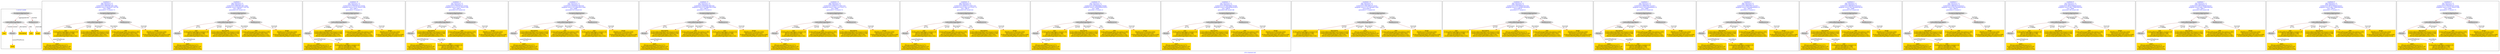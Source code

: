 digraph n0 {
fontcolor="blue"
remincross="true"
label="s16-s-hammer.xml"
subgraph cluster_0 {
label="1-correct model"
n2[style="filled",color="white",fillcolor="lightgray",label="CulturalHeritageObject1"];
n3[shape="plaintext",style="filled",fillcolor="gold",label="year"];
n4[style="filled",color="white",fillcolor="lightgray",label="Person1"];
n5[shape="plaintext",style="filled",fillcolor="gold",label="description"];
n6[shape="plaintext",style="filled",fillcolor="gold",label="title"];
n7[shape="plaintext",style="filled",fillcolor="gold",label="artist"];
n8[style="filled",color="white",fillcolor="lightgray",label="EuropeanaAggregation1"];
n9[style="filled",color="white",fillcolor="lightgray",label="WebResource1"];
n10[shape="plaintext",style="filled",fillcolor="gold",label="image"];
}
subgraph cluster_1 {
label="candidate 0\nlink coherence:1.0\nnode coherence:1.0\nconfidence:0.4990286138512984\nmapping score:0.566342871283766\ncost:7.9996\n-precision:0.75-recall:0.75"
n12[style="filled",color="white",fillcolor="lightgray",label="CulturalHeritageObject1"];
n13[style="filled",color="white",fillcolor="lightgray",label="Person1"];
n14[style="filled",color="white",fillcolor="lightgray",label="EuropeanaAggregation1"];
n15[style="filled",color="white",fillcolor="lightgray",label="WebResource1"];
n16[shape="plaintext",style="filled",fillcolor="gold",label="year\n[CulturalHeritageObject,created,0.33]\n[Person,dateOfBirth,0.288]\n[Person,dateOfDeath,0.277]\n[CulturalHeritageObject,title,0.105]"];
n17[shape="plaintext",style="filled",fillcolor="gold",label="description\n[CulturalHeritageObject,provenance,0.453]\n[CulturalHeritageObject,description,0.228]\n[CulturalHeritageObject,title,0.182]\n[Person,biographicalInformation,0.137]"];
n18[shape="plaintext",style="filled",fillcolor="gold",label="artist\n[Person,nameOfThePerson,0.471]\n[CulturalHeritageObject,description,0.24]\n[Person,biographicalInformation,0.211]\n[CulturalHeritageObject,provenance,0.078]"];
n19[shape="plaintext",style="filled",fillcolor="gold",label="image\n[WebResource,classLink,0.856]\n[Document,classLink,0.081]\n[CulturalHeritageObject,description,0.049]\n[CulturalHeritageObject,extent,0.014]"];
n20[shape="plaintext",style="filled",fillcolor="gold",label="title\n[CulturalHeritageObject,description,0.385]\n[CulturalHeritageObject,title,0.302]\n[Person,biographicalInformation,0.252]\n[CulturalHeritageObject,provenance,0.061]"];
}
subgraph cluster_2 {
label="candidate 1\nlink coherence:1.0\nnode coherence:1.0\nconfidence:0.4990286138512984\nmapping score:0.566342871283766\ncost:7.99976\n-precision:0.62-recall:0.62"
n22[style="filled",color="white",fillcolor="lightgray",label="CulturalHeritageObject1"];
n23[style="filled",color="white",fillcolor="lightgray",label="Person2"];
n24[style="filled",color="white",fillcolor="lightgray",label="EuropeanaAggregation1"];
n25[style="filled",color="white",fillcolor="lightgray",label="WebResource1"];
n26[shape="plaintext",style="filled",fillcolor="gold",label="year\n[CulturalHeritageObject,created,0.33]\n[Person,dateOfBirth,0.288]\n[Person,dateOfDeath,0.277]\n[CulturalHeritageObject,title,0.105]"];
n27[shape="plaintext",style="filled",fillcolor="gold",label="description\n[CulturalHeritageObject,provenance,0.453]\n[CulturalHeritageObject,description,0.228]\n[CulturalHeritageObject,title,0.182]\n[Person,biographicalInformation,0.137]"];
n28[shape="plaintext",style="filled",fillcolor="gold",label="image\n[WebResource,classLink,0.856]\n[Document,classLink,0.081]\n[CulturalHeritageObject,description,0.049]\n[CulturalHeritageObject,extent,0.014]"];
n29[shape="plaintext",style="filled",fillcolor="gold",label="title\n[CulturalHeritageObject,description,0.385]\n[CulturalHeritageObject,title,0.302]\n[Person,biographicalInformation,0.252]\n[CulturalHeritageObject,provenance,0.061]"];
n30[shape="plaintext",style="filled",fillcolor="gold",label="artist\n[Person,nameOfThePerson,0.471]\n[CulturalHeritageObject,description,0.24]\n[Person,biographicalInformation,0.211]\n[CulturalHeritageObject,provenance,0.078]"];
}
subgraph cluster_3 {
label="candidate 10\nlink coherence:1.0\nnode coherence:1.0\nconfidence:0.47393297432128784\nmapping score:0.557977658107096\ncost:7.99971\n-precision:0.75-recall:0.75"
n32[style="filled",color="white",fillcolor="lightgray",label="CulturalHeritageObject1"];
n33[style="filled",color="white",fillcolor="lightgray",label="Person1"];
n34[style="filled",color="white",fillcolor="lightgray",label="EuropeanaAggregation1"];
n35[style="filled",color="white",fillcolor="lightgray",label="WebResource2"];
n36[shape="plaintext",style="filled",fillcolor="gold",label="description\n[CulturalHeritageObject,provenance,0.453]\n[CulturalHeritageObject,description,0.228]\n[CulturalHeritageObject,title,0.182]\n[Person,biographicalInformation,0.137]"];
n37[shape="plaintext",style="filled",fillcolor="gold",label="artist\n[Person,nameOfThePerson,0.471]\n[CulturalHeritageObject,description,0.24]\n[Person,biographicalInformation,0.211]\n[CulturalHeritageObject,provenance,0.078]"];
n38[shape="plaintext",style="filled",fillcolor="gold",label="title\n[CulturalHeritageObject,description,0.385]\n[CulturalHeritageObject,title,0.302]\n[Person,biographicalInformation,0.252]\n[CulturalHeritageObject,provenance,0.061]"];
n39[shape="plaintext",style="filled",fillcolor="gold",label="image\n[WebResource,classLink,0.856]\n[Document,classLink,0.081]\n[CulturalHeritageObject,description,0.049]\n[CulturalHeritageObject,extent,0.014]"];
n40[shape="plaintext",style="filled",fillcolor="gold",label="year\n[CulturalHeritageObject,created,0.33]\n[Person,dateOfBirth,0.288]\n[Person,dateOfDeath,0.277]\n[CulturalHeritageObject,title,0.105]"];
}
subgraph cluster_4 {
label="candidate 11\nlink coherence:1.0\nnode coherence:1.0\nconfidence:0.47393297432128784\nmapping score:0.557977658107096\ncost:7.99976\n-precision:0.62-recall:0.62"
n42[style="filled",color="white",fillcolor="lightgray",label="CulturalHeritageObject1"];
n43[style="filled",color="white",fillcolor="lightgray",label="Person2"];
n44[style="filled",color="white",fillcolor="lightgray",label="EuropeanaAggregation1"];
n45[style="filled",color="white",fillcolor="lightgray",label="WebResource1"];
n46[shape="plaintext",style="filled",fillcolor="gold",label="description\n[CulturalHeritageObject,provenance,0.453]\n[CulturalHeritageObject,description,0.228]\n[CulturalHeritageObject,title,0.182]\n[Person,biographicalInformation,0.137]"];
n47[shape="plaintext",style="filled",fillcolor="gold",label="image\n[WebResource,classLink,0.856]\n[Document,classLink,0.081]\n[CulturalHeritageObject,description,0.049]\n[CulturalHeritageObject,extent,0.014]"];
n48[shape="plaintext",style="filled",fillcolor="gold",label="title\n[CulturalHeritageObject,description,0.385]\n[CulturalHeritageObject,title,0.302]\n[Person,biographicalInformation,0.252]\n[CulturalHeritageObject,provenance,0.061]"];
n49[shape="plaintext",style="filled",fillcolor="gold",label="artist\n[Person,nameOfThePerson,0.471]\n[CulturalHeritageObject,description,0.24]\n[Person,biographicalInformation,0.211]\n[CulturalHeritageObject,provenance,0.078]"];
n50[shape="plaintext",style="filled",fillcolor="gold",label="year\n[CulturalHeritageObject,created,0.33]\n[Person,dateOfBirth,0.288]\n[Person,dateOfDeath,0.277]\n[CulturalHeritageObject,title,0.105]"];
}
subgraph cluster_5 {
label="candidate 12\nlink coherence:1.0\nnode coherence:1.0\nconfidence:0.454045873897039\nmapping score:0.5513486246323464\ncost:7.9996\n-precision:0.62-recall:0.62"
n52[style="filled",color="white",fillcolor="lightgray",label="CulturalHeritageObject1"];
n53[style="filled",color="white",fillcolor="lightgray",label="Person1"];
n54[style="filled",color="white",fillcolor="lightgray",label="EuropeanaAggregation1"];
n55[style="filled",color="white",fillcolor="lightgray",label="WebResource1"];
n56[shape="plaintext",style="filled",fillcolor="gold",label="description\n[CulturalHeritageObject,provenance,0.453]\n[CulturalHeritageObject,description,0.228]\n[CulturalHeritageObject,title,0.182]\n[Person,biographicalInformation,0.137]"];
n57[shape="plaintext",style="filled",fillcolor="gold",label="artist\n[Person,nameOfThePerson,0.471]\n[CulturalHeritageObject,description,0.24]\n[Person,biographicalInformation,0.211]\n[CulturalHeritageObject,provenance,0.078]"];
n58[shape="plaintext",style="filled",fillcolor="gold",label="image\n[WebResource,classLink,0.856]\n[Document,classLink,0.081]\n[CulturalHeritageObject,description,0.049]\n[CulturalHeritageObject,extent,0.014]"];
n59[shape="plaintext",style="filled",fillcolor="gold",label="title\n[CulturalHeritageObject,description,0.385]\n[CulturalHeritageObject,title,0.302]\n[Person,biographicalInformation,0.252]\n[CulturalHeritageObject,provenance,0.061]"];
n60[shape="plaintext",style="filled",fillcolor="gold",label="year\n[CulturalHeritageObject,created,0.33]\n[Person,dateOfBirth,0.288]\n[Person,dateOfDeath,0.277]\n[CulturalHeritageObject,title,0.105]"];
}
subgraph cluster_6 {
label="candidate 13\nlink coherence:1.0\nnode coherence:1.0\nconfidence:0.454045873897039\nmapping score:0.5513486246323464\ncost:7.99976\n-precision:0.5-recall:0.5"
n62[style="filled",color="white",fillcolor="lightgray",label="CulturalHeritageObject1"];
n63[style="filled",color="white",fillcolor="lightgray",label="Person2"];
n64[style="filled",color="white",fillcolor="lightgray",label="EuropeanaAggregation1"];
n65[style="filled",color="white",fillcolor="lightgray",label="WebResource1"];
n66[shape="plaintext",style="filled",fillcolor="gold",label="description\n[CulturalHeritageObject,provenance,0.453]\n[CulturalHeritageObject,description,0.228]\n[CulturalHeritageObject,title,0.182]\n[Person,biographicalInformation,0.137]"];
n67[shape="plaintext",style="filled",fillcolor="gold",label="image\n[WebResource,classLink,0.856]\n[Document,classLink,0.081]\n[CulturalHeritageObject,description,0.049]\n[CulturalHeritageObject,extent,0.014]"];
n68[shape="plaintext",style="filled",fillcolor="gold",label="title\n[CulturalHeritageObject,description,0.385]\n[CulturalHeritageObject,title,0.302]\n[Person,biographicalInformation,0.252]\n[CulturalHeritageObject,provenance,0.061]"];
n69[shape="plaintext",style="filled",fillcolor="gold",label="year\n[CulturalHeritageObject,created,0.33]\n[Person,dateOfBirth,0.288]\n[Person,dateOfDeath,0.277]\n[CulturalHeritageObject,title,0.105]"];
n70[shape="plaintext",style="filled",fillcolor="gold",label="artist\n[Person,nameOfThePerson,0.471]\n[CulturalHeritageObject,description,0.24]\n[Person,biographicalInformation,0.211]\n[CulturalHeritageObject,provenance,0.078]"];
}
subgraph cluster_7 {
label="candidate 14\nlink coherence:1.0\nnode coherence:1.0\nconfidence:0.44482271224851455\nmapping score:0.5482742374161715\ncost:7.9996\n-precision:0.75-recall:0.75"
n72[style="filled",color="white",fillcolor="lightgray",label="CulturalHeritageObject1"];
n73[style="filled",color="white",fillcolor="lightgray",label="Person1"];
n74[style="filled",color="white",fillcolor="lightgray",label="EuropeanaAggregation1"];
n75[style="filled",color="white",fillcolor="lightgray",label="WebResource1"];
n76[shape="plaintext",style="filled",fillcolor="gold",label="year\n[CulturalHeritageObject,created,0.33]\n[Person,dateOfBirth,0.288]\n[Person,dateOfDeath,0.277]\n[CulturalHeritageObject,title,0.105]"];
n77[shape="plaintext",style="filled",fillcolor="gold",label="artist\n[Person,nameOfThePerson,0.471]\n[CulturalHeritageObject,description,0.24]\n[Person,biographicalInformation,0.211]\n[CulturalHeritageObject,provenance,0.078]"];
n78[shape="plaintext",style="filled",fillcolor="gold",label="image\n[WebResource,classLink,0.856]\n[Document,classLink,0.081]\n[CulturalHeritageObject,description,0.049]\n[CulturalHeritageObject,extent,0.014]"];
n79[shape="plaintext",style="filled",fillcolor="gold",label="title\n[CulturalHeritageObject,description,0.385]\n[CulturalHeritageObject,title,0.302]\n[Person,biographicalInformation,0.252]\n[CulturalHeritageObject,provenance,0.061]"];
n80[shape="plaintext",style="filled",fillcolor="gold",label="description\n[CulturalHeritageObject,provenance,0.453]\n[CulturalHeritageObject,description,0.228]\n[CulturalHeritageObject,title,0.182]\n[Person,biographicalInformation,0.137]"];
}
subgraph cluster_8 {
label="candidate 15\nlink coherence:1.0\nnode coherence:1.0\nconfidence:0.44482271224851455\nmapping score:0.5482742374161715\ncost:7.99976\n-precision:0.62-recall:0.62"
n82[style="filled",color="white",fillcolor="lightgray",label="CulturalHeritageObject1"];
n83[style="filled",color="white",fillcolor="lightgray",label="Person2"];
n84[style="filled",color="white",fillcolor="lightgray",label="EuropeanaAggregation1"];
n85[style="filled",color="white",fillcolor="lightgray",label="WebResource1"];
n86[shape="plaintext",style="filled",fillcolor="gold",label="year\n[CulturalHeritageObject,created,0.33]\n[Person,dateOfBirth,0.288]\n[Person,dateOfDeath,0.277]\n[CulturalHeritageObject,title,0.105]"];
n87[shape="plaintext",style="filled",fillcolor="gold",label="image\n[WebResource,classLink,0.856]\n[Document,classLink,0.081]\n[CulturalHeritageObject,description,0.049]\n[CulturalHeritageObject,extent,0.014]"];
n88[shape="plaintext",style="filled",fillcolor="gold",label="title\n[CulturalHeritageObject,description,0.385]\n[CulturalHeritageObject,title,0.302]\n[Person,biographicalInformation,0.252]\n[CulturalHeritageObject,provenance,0.061]"];
n89[shape="plaintext",style="filled",fillcolor="gold",label="description\n[CulturalHeritageObject,provenance,0.453]\n[CulturalHeritageObject,description,0.228]\n[CulturalHeritageObject,title,0.182]\n[Person,biographicalInformation,0.137]"];
n90[shape="plaintext",style="filled",fillcolor="gold",label="artist\n[Person,nameOfThePerson,0.471]\n[CulturalHeritageObject,description,0.24]\n[Person,biographicalInformation,0.211]\n[CulturalHeritageObject,provenance,0.078]"];
}
subgraph cluster_9 {
label="candidate 16\nlink coherence:1.0\nnode coherence:1.0\nconfidence:0.43748428962792946\nmapping score:0.5458280965426431\ncost:7.9996\n-precision:1.0-recall:1.0"
n92[style="filled",color="white",fillcolor="lightgray",label="CulturalHeritageObject1"];
n93[style="filled",color="white",fillcolor="lightgray",label="Person1"];
n94[style="filled",color="white",fillcolor="lightgray",label="EuropeanaAggregation1"];
n95[style="filled",color="white",fillcolor="lightgray",label="WebResource1"];
n96[shape="plaintext",style="filled",fillcolor="gold",label="year\n[CulturalHeritageObject,created,0.33]\n[Person,dateOfBirth,0.288]\n[Person,dateOfDeath,0.277]\n[CulturalHeritageObject,title,0.105]"];
n97[shape="plaintext",style="filled",fillcolor="gold",label="artist\n[Person,nameOfThePerson,0.471]\n[CulturalHeritageObject,description,0.24]\n[Person,biographicalInformation,0.211]\n[CulturalHeritageObject,provenance,0.078]"];
n98[shape="plaintext",style="filled",fillcolor="gold",label="image\n[WebResource,classLink,0.856]\n[Document,classLink,0.081]\n[CulturalHeritageObject,description,0.049]\n[CulturalHeritageObject,extent,0.014]"];
n99[shape="plaintext",style="filled",fillcolor="gold",label="description\n[CulturalHeritageObject,provenance,0.453]\n[CulturalHeritageObject,description,0.228]\n[CulturalHeritageObject,title,0.182]\n[Person,biographicalInformation,0.137]"];
n100[shape="plaintext",style="filled",fillcolor="gold",label="title\n[CulturalHeritageObject,description,0.385]\n[CulturalHeritageObject,title,0.302]\n[Person,biographicalInformation,0.252]\n[CulturalHeritageObject,provenance,0.061]"];
}
subgraph cluster_10 {
label="candidate 17\nlink coherence:1.0\nnode coherence:1.0\nconfidence:0.43748428962792946\nmapping score:0.5458280965426431\ncost:7.99976\n-precision:0.88-recall:0.88"
n102[style="filled",color="white",fillcolor="lightgray",label="CulturalHeritageObject1"];
n103[style="filled",color="white",fillcolor="lightgray",label="Person2"];
n104[style="filled",color="white",fillcolor="lightgray",label="EuropeanaAggregation1"];
n105[style="filled",color="white",fillcolor="lightgray",label="WebResource1"];
n106[shape="plaintext",style="filled",fillcolor="gold",label="year\n[CulturalHeritageObject,created,0.33]\n[Person,dateOfBirth,0.288]\n[Person,dateOfDeath,0.277]\n[CulturalHeritageObject,title,0.105]"];
n107[shape="plaintext",style="filled",fillcolor="gold",label="image\n[WebResource,classLink,0.856]\n[Document,classLink,0.081]\n[CulturalHeritageObject,description,0.049]\n[CulturalHeritageObject,extent,0.014]"];
n108[shape="plaintext",style="filled",fillcolor="gold",label="description\n[CulturalHeritageObject,provenance,0.453]\n[CulturalHeritageObject,description,0.228]\n[CulturalHeritageObject,title,0.182]\n[Person,biographicalInformation,0.137]"];
n109[shape="plaintext",style="filled",fillcolor="gold",label="title\n[CulturalHeritageObject,description,0.385]\n[CulturalHeritageObject,title,0.302]\n[Person,biographicalInformation,0.252]\n[CulturalHeritageObject,provenance,0.061]"];
n110[shape="plaintext",style="filled",fillcolor="gold",label="artist\n[Person,nameOfThePerson,0.471]\n[CulturalHeritageObject,description,0.24]\n[Person,biographicalInformation,0.211]\n[CulturalHeritageObject,provenance,0.078]"];
}
subgraph cluster_11 {
label="candidate 18\nlink coherence:1.0\nnode coherence:1.0\nconfidence:0.4361589107219242\nmapping score:0.5787196369073081\ncost:6.99976\n-precision:0.71-recall:0.62"
n112[style="filled",color="white",fillcolor="lightgray",label="EuropeanaAggregation1"];
n113[style="filled",color="white",fillcolor="lightgray",label="CulturalHeritageObject1"];
n114[style="filled",color="white",fillcolor="lightgray",label="WebResource1"];
n115[shape="plaintext",style="filled",fillcolor="gold",label="year\n[CulturalHeritageObject,created,0.33]\n[Person,dateOfBirth,0.288]\n[Person,dateOfDeath,0.277]\n[CulturalHeritageObject,title,0.105]"];
n116[shape="plaintext",style="filled",fillcolor="gold",label="description\n[CulturalHeritageObject,provenance,0.453]\n[CulturalHeritageObject,description,0.228]\n[CulturalHeritageObject,title,0.182]\n[Person,biographicalInformation,0.137]"];
n117[shape="plaintext",style="filled",fillcolor="gold",label="image\n[WebResource,classLink,0.856]\n[Document,classLink,0.081]\n[CulturalHeritageObject,description,0.049]\n[CulturalHeritageObject,extent,0.014]"];
n118[shape="plaintext",style="filled",fillcolor="gold",label="artist\n[Person,nameOfThePerson,0.471]\n[CulturalHeritageObject,description,0.24]\n[Person,biographicalInformation,0.211]\n[CulturalHeritageObject,provenance,0.078]"];
n119[shape="plaintext",style="filled",fillcolor="gold",label="title\n[CulturalHeritageObject,description,0.385]\n[CulturalHeritageObject,title,0.302]\n[Person,biographicalInformation,0.252]\n[CulturalHeritageObject,provenance,0.061]"];
}
subgraph cluster_12 {
label="candidate 19\nlink coherence:1.0\nnode coherence:1.0\nconfidence:0.42037985852924764\nmapping score:0.5734599528430826\ncost:6.99976\n-precision:0.57-recall:0.5"
n121[style="filled",color="white",fillcolor="lightgray",label="EuropeanaAggregation1"];
n122[style="filled",color="white",fillcolor="lightgray",label="CulturalHeritageObject1"];
n123[style="filled",color="white",fillcolor="lightgray",label="WebResource1"];
n124[shape="plaintext",style="filled",fillcolor="gold",label="year\n[CulturalHeritageObject,created,0.33]\n[Person,dateOfBirth,0.288]\n[Person,dateOfDeath,0.277]\n[CulturalHeritageObject,title,0.105]"];
n125[shape="plaintext",style="filled",fillcolor="gold",label="description\n[CulturalHeritageObject,provenance,0.453]\n[CulturalHeritageObject,description,0.228]\n[CulturalHeritageObject,title,0.182]\n[Person,biographicalInformation,0.137]"];
n126[shape="plaintext",style="filled",fillcolor="gold",label="artist\n[Person,nameOfThePerson,0.471]\n[CulturalHeritageObject,description,0.24]\n[Person,biographicalInformation,0.211]\n[CulturalHeritageObject,provenance,0.078]"];
n127[shape="plaintext",style="filled",fillcolor="gold",label="image\n[WebResource,classLink,0.856]\n[Document,classLink,0.081]\n[CulturalHeritageObject,description,0.049]\n[CulturalHeritageObject,extent,0.014]"];
n128[shape="plaintext",style="filled",fillcolor="gold",label="title\n[CulturalHeritageObject,description,0.385]\n[CulturalHeritageObject,title,0.302]\n[Person,biographicalInformation,0.252]\n[CulturalHeritageObject,provenance,0.061]"];
}
subgraph cluster_13 {
label="candidate 2\nlink coherence:1.0\nnode coherence:1.0\nconfidence:0.4906339472532827\nmapping score:0.5635446490844276\ncost:7.9996\n-precision:0.62-recall:0.62"
n130[style="filled",color="white",fillcolor="lightgray",label="CulturalHeritageObject1"];
n131[style="filled",color="white",fillcolor="lightgray",label="Person1"];
n132[style="filled",color="white",fillcolor="lightgray",label="EuropeanaAggregation1"];
n133[style="filled",color="white",fillcolor="lightgray",label="WebResource1"];
n134[shape="plaintext",style="filled",fillcolor="gold",label="description\n[CulturalHeritageObject,provenance,0.453]\n[CulturalHeritageObject,description,0.228]\n[CulturalHeritageObject,title,0.182]\n[Person,biographicalInformation,0.137]"];
n135[shape="plaintext",style="filled",fillcolor="gold",label="artist\n[Person,nameOfThePerson,0.471]\n[CulturalHeritageObject,description,0.24]\n[Person,biographicalInformation,0.211]\n[CulturalHeritageObject,provenance,0.078]"];
n136[shape="plaintext",style="filled",fillcolor="gold",label="image\n[WebResource,classLink,0.856]\n[Document,classLink,0.081]\n[CulturalHeritageObject,description,0.049]\n[CulturalHeritageObject,extent,0.014]"];
n137[shape="plaintext",style="filled",fillcolor="gold",label="title\n[CulturalHeritageObject,description,0.385]\n[CulturalHeritageObject,title,0.302]\n[Person,biographicalInformation,0.252]\n[CulturalHeritageObject,provenance,0.061]"];
n138[shape="plaintext",style="filled",fillcolor="gold",label="year\n[CulturalHeritageObject,created,0.33]\n[Person,dateOfBirth,0.288]\n[Person,dateOfDeath,0.277]\n[CulturalHeritageObject,title,0.105]"];
}
subgraph cluster_14 {
label="candidate 3\nlink coherence:1.0\nnode coherence:1.0\nconfidence:0.4906339472532827\nmapping score:0.5635446490844276\ncost:7.99976\n-precision:0.5-recall:0.5"
n140[style="filled",color="white",fillcolor="lightgray",label="CulturalHeritageObject1"];
n141[style="filled",color="white",fillcolor="lightgray",label="Person2"];
n142[style="filled",color="white",fillcolor="lightgray",label="EuropeanaAggregation1"];
n143[style="filled",color="white",fillcolor="lightgray",label="WebResource1"];
n144[shape="plaintext",style="filled",fillcolor="gold",label="description\n[CulturalHeritageObject,provenance,0.453]\n[CulturalHeritageObject,description,0.228]\n[CulturalHeritageObject,title,0.182]\n[Person,biographicalInformation,0.137]"];
n145[shape="plaintext",style="filled",fillcolor="gold",label="image\n[WebResource,classLink,0.856]\n[Document,classLink,0.081]\n[CulturalHeritageObject,description,0.049]\n[CulturalHeritageObject,extent,0.014]"];
n146[shape="plaintext",style="filled",fillcolor="gold",label="title\n[CulturalHeritageObject,description,0.385]\n[CulturalHeritageObject,title,0.302]\n[Person,biographicalInformation,0.252]\n[CulturalHeritageObject,provenance,0.061]"];
n147[shape="plaintext",style="filled",fillcolor="gold",label="artist\n[Person,nameOfThePerson,0.471]\n[CulturalHeritageObject,description,0.24]\n[Person,biographicalInformation,0.211]\n[CulturalHeritageObject,provenance,0.078]"];
n148[shape="plaintext",style="filled",fillcolor="gold",label="year\n[CulturalHeritageObject,created,0.33]\n[Person,dateOfBirth,0.288]\n[Person,dateOfDeath,0.277]\n[CulturalHeritageObject,title,0.105]"];
}
subgraph cluster_15 {
label="candidate 4\nlink coherence:1.0\nnode coherence:1.0\nconfidence:0.4883562267624315\nmapping score:0.5627854089208105\ncost:7.9996\n-precision:0.62-recall:0.62"
n150[style="filled",color="white",fillcolor="lightgray",label="CulturalHeritageObject1"];
n151[style="filled",color="white",fillcolor="lightgray",label="Person1"];
n152[style="filled",color="white",fillcolor="lightgray",label="EuropeanaAggregation1"];
n153[style="filled",color="white",fillcolor="lightgray",label="WebResource1"];
n154[shape="plaintext",style="filled",fillcolor="gold",label="description\n[CulturalHeritageObject,provenance,0.453]\n[CulturalHeritageObject,description,0.228]\n[CulturalHeritageObject,title,0.182]\n[Person,biographicalInformation,0.137]"];
n155[shape="plaintext",style="filled",fillcolor="gold",label="artist\n[Person,nameOfThePerson,0.471]\n[CulturalHeritageObject,description,0.24]\n[Person,biographicalInformation,0.211]\n[CulturalHeritageObject,provenance,0.078]"];
n156[shape="plaintext",style="filled",fillcolor="gold",label="image\n[WebResource,classLink,0.856]\n[Document,classLink,0.081]\n[CulturalHeritageObject,description,0.049]\n[CulturalHeritageObject,extent,0.014]"];
n157[shape="plaintext",style="filled",fillcolor="gold",label="title\n[CulturalHeritageObject,description,0.385]\n[CulturalHeritageObject,title,0.302]\n[Person,biographicalInformation,0.252]\n[CulturalHeritageObject,provenance,0.061]"];
n158[shape="plaintext",style="filled",fillcolor="gold",label="year\n[CulturalHeritageObject,created,0.33]\n[Person,dateOfBirth,0.288]\n[Person,dateOfDeath,0.277]\n[CulturalHeritageObject,title,0.105]"];
}
subgraph cluster_16 {
label="candidate 5\nlink coherence:1.0\nnode coherence:1.0\nconfidence:0.4883562267624315\nmapping score:0.5627854089208105\ncost:7.99976\n-precision:0.5-recall:0.5"
n160[style="filled",color="white",fillcolor="lightgray",label="CulturalHeritageObject1"];
n161[style="filled",color="white",fillcolor="lightgray",label="Person2"];
n162[style="filled",color="white",fillcolor="lightgray",label="EuropeanaAggregation1"];
n163[style="filled",color="white",fillcolor="lightgray",label="WebResource1"];
n164[shape="plaintext",style="filled",fillcolor="gold",label="description\n[CulturalHeritageObject,provenance,0.453]\n[CulturalHeritageObject,description,0.228]\n[CulturalHeritageObject,title,0.182]\n[Person,biographicalInformation,0.137]"];
n165[shape="plaintext",style="filled",fillcolor="gold",label="image\n[WebResource,classLink,0.856]\n[Document,classLink,0.081]\n[CulturalHeritageObject,description,0.049]\n[CulturalHeritageObject,extent,0.014]"];
n166[shape="plaintext",style="filled",fillcolor="gold",label="title\n[CulturalHeritageObject,description,0.385]\n[CulturalHeritageObject,title,0.302]\n[Person,biographicalInformation,0.252]\n[CulturalHeritageObject,provenance,0.061]"];
n167[shape="plaintext",style="filled",fillcolor="gold",label="artist\n[Person,nameOfThePerson,0.471]\n[CulturalHeritageObject,description,0.24]\n[Person,biographicalInformation,0.211]\n[CulturalHeritageObject,provenance,0.078]"];
n168[shape="plaintext",style="filled",fillcolor="gold",label="year\n[CulturalHeritageObject,created,0.33]\n[Person,dateOfBirth,0.288]\n[Person,dateOfDeath,0.277]\n[CulturalHeritageObject,title,0.105]"];
}
subgraph cluster_17 {
label="candidate 6\nlink coherence:1.0\nnode coherence:1.0\nconfidence:0.48232764091930347\nmapping score:0.5607758803064345\ncost:7.9996\n-precision:0.88-recall:0.88"
n170[style="filled",color="white",fillcolor="lightgray",label="CulturalHeritageObject1"];
n171[style="filled",color="white",fillcolor="lightgray",label="Person1"];
n172[style="filled",color="white",fillcolor="lightgray",label="EuropeanaAggregation1"];
n173[style="filled",color="white",fillcolor="lightgray",label="WebResource1"];
n174[shape="plaintext",style="filled",fillcolor="gold",label="year\n[CulturalHeritageObject,created,0.33]\n[Person,dateOfBirth,0.288]\n[Person,dateOfDeath,0.277]\n[CulturalHeritageObject,title,0.105]"];
n175[shape="plaintext",style="filled",fillcolor="gold",label="description\n[CulturalHeritageObject,provenance,0.453]\n[CulturalHeritageObject,description,0.228]\n[CulturalHeritageObject,title,0.182]\n[Person,biographicalInformation,0.137]"];
n176[shape="plaintext",style="filled",fillcolor="gold",label="artist\n[Person,nameOfThePerson,0.471]\n[CulturalHeritageObject,description,0.24]\n[Person,biographicalInformation,0.211]\n[CulturalHeritageObject,provenance,0.078]"];
n177[shape="plaintext",style="filled",fillcolor="gold",label="image\n[WebResource,classLink,0.856]\n[Document,classLink,0.081]\n[CulturalHeritageObject,description,0.049]\n[CulturalHeritageObject,extent,0.014]"];
n178[shape="plaintext",style="filled",fillcolor="gold",label="title\n[CulturalHeritageObject,description,0.385]\n[CulturalHeritageObject,title,0.302]\n[Person,biographicalInformation,0.252]\n[CulturalHeritageObject,provenance,0.061]"];
}
subgraph cluster_18 {
label="candidate 7\nlink coherence:1.0\nnode coherence:1.0\nconfidence:0.48232764091930347\nmapping score:0.5607758803064345\ncost:7.99971\n-precision:0.88-recall:0.88"
n180[style="filled",color="white",fillcolor="lightgray",label="CulturalHeritageObject1"];
n181[style="filled",color="white",fillcolor="lightgray",label="Person1"];
n182[style="filled",color="white",fillcolor="lightgray",label="EuropeanaAggregation1"];
n183[style="filled",color="white",fillcolor="lightgray",label="WebResource2"];
n184[shape="plaintext",style="filled",fillcolor="gold",label="year\n[CulturalHeritageObject,created,0.33]\n[Person,dateOfBirth,0.288]\n[Person,dateOfDeath,0.277]\n[CulturalHeritageObject,title,0.105]"];
n185[shape="plaintext",style="filled",fillcolor="gold",label="description\n[CulturalHeritageObject,provenance,0.453]\n[CulturalHeritageObject,description,0.228]\n[CulturalHeritageObject,title,0.182]\n[Person,biographicalInformation,0.137]"];
n186[shape="plaintext",style="filled",fillcolor="gold",label="artist\n[Person,nameOfThePerson,0.471]\n[CulturalHeritageObject,description,0.24]\n[Person,biographicalInformation,0.211]\n[CulturalHeritageObject,provenance,0.078]"];
n187[shape="plaintext",style="filled",fillcolor="gold",label="title\n[CulturalHeritageObject,description,0.385]\n[CulturalHeritageObject,title,0.302]\n[Person,biographicalInformation,0.252]\n[CulturalHeritageObject,provenance,0.061]"];
n188[shape="plaintext",style="filled",fillcolor="gold",label="image\n[WebResource,classLink,0.856]\n[Document,classLink,0.081]\n[CulturalHeritageObject,description,0.049]\n[CulturalHeritageObject,extent,0.014]"];
}
subgraph cluster_19 {
label="candidate 8\nlink coherence:1.0\nnode coherence:1.0\nconfidence:0.48232764091930347\nmapping score:0.5607758803064345\ncost:7.99976\n-precision:0.75-recall:0.75"
n190[style="filled",color="white",fillcolor="lightgray",label="CulturalHeritageObject1"];
n191[style="filled",color="white",fillcolor="lightgray",label="Person2"];
n192[style="filled",color="white",fillcolor="lightgray",label="EuropeanaAggregation1"];
n193[style="filled",color="white",fillcolor="lightgray",label="WebResource1"];
n194[shape="plaintext",style="filled",fillcolor="gold",label="year\n[CulturalHeritageObject,created,0.33]\n[Person,dateOfBirth,0.288]\n[Person,dateOfDeath,0.277]\n[CulturalHeritageObject,title,0.105]"];
n195[shape="plaintext",style="filled",fillcolor="gold",label="description\n[CulturalHeritageObject,provenance,0.453]\n[CulturalHeritageObject,description,0.228]\n[CulturalHeritageObject,title,0.182]\n[Person,biographicalInformation,0.137]"];
n196[shape="plaintext",style="filled",fillcolor="gold",label="image\n[WebResource,classLink,0.856]\n[Document,classLink,0.081]\n[CulturalHeritageObject,description,0.049]\n[CulturalHeritageObject,extent,0.014]"];
n197[shape="plaintext",style="filled",fillcolor="gold",label="title\n[CulturalHeritageObject,description,0.385]\n[CulturalHeritageObject,title,0.302]\n[Person,biographicalInformation,0.252]\n[CulturalHeritageObject,provenance,0.061]"];
n198[shape="plaintext",style="filled",fillcolor="gold",label="artist\n[Person,nameOfThePerson,0.471]\n[CulturalHeritageObject,description,0.24]\n[Person,biographicalInformation,0.211]\n[CulturalHeritageObject,provenance,0.078]"];
}
subgraph cluster_20 {
label="candidate 9\nlink coherence:1.0\nnode coherence:1.0\nconfidence:0.47393297432128784\nmapping score:0.557977658107096\ncost:7.9996\n-precision:0.75-recall:0.75"
n200[style="filled",color="white",fillcolor="lightgray",label="CulturalHeritageObject1"];
n201[style="filled",color="white",fillcolor="lightgray",label="Person1"];
n202[style="filled",color="white",fillcolor="lightgray",label="EuropeanaAggregation1"];
n203[style="filled",color="white",fillcolor="lightgray",label="WebResource1"];
n204[shape="plaintext",style="filled",fillcolor="gold",label="description\n[CulturalHeritageObject,provenance,0.453]\n[CulturalHeritageObject,description,0.228]\n[CulturalHeritageObject,title,0.182]\n[Person,biographicalInformation,0.137]"];
n205[shape="plaintext",style="filled",fillcolor="gold",label="artist\n[Person,nameOfThePerson,0.471]\n[CulturalHeritageObject,description,0.24]\n[Person,biographicalInformation,0.211]\n[CulturalHeritageObject,provenance,0.078]"];
n206[shape="plaintext",style="filled",fillcolor="gold",label="image\n[WebResource,classLink,0.856]\n[Document,classLink,0.081]\n[CulturalHeritageObject,description,0.049]\n[CulturalHeritageObject,extent,0.014]"];
n207[shape="plaintext",style="filled",fillcolor="gold",label="title\n[CulturalHeritageObject,description,0.385]\n[CulturalHeritageObject,title,0.302]\n[Person,biographicalInformation,0.252]\n[CulturalHeritageObject,provenance,0.061]"];
n208[shape="plaintext",style="filled",fillcolor="gold",label="year\n[CulturalHeritageObject,created,0.33]\n[Person,dateOfBirth,0.288]\n[Person,dateOfDeath,0.277]\n[CulturalHeritageObject,title,0.105]"];
}
n2 -> n3[color="brown",fontcolor="black",label="created"]
n2 -> n4[color="brown",fontcolor="black",label="creator"]
n2 -> n5[color="brown",fontcolor="black",label="description"]
n2 -> n6[color="brown",fontcolor="black",label="title"]
n4 -> n7[color="brown",fontcolor="black",label="nameOfThePerson"]
n8 -> n2[color="brown",fontcolor="black",label="aggregatedCHO"]
n8 -> n9[color="brown",fontcolor="black",label="hasView"]
n9 -> n10[color="brown",fontcolor="black",label="classLink"]
n12 -> n13[color="brown",fontcolor="black",label="creator\nw=0.99984"]
n14 -> n12[color="brown",fontcolor="black",label="aggregatedCHO\nw=0.99988"]
n14 -> n15[color="brown",fontcolor="black",label="hasView\nw=0.99988"]
n12 -> n16[color="brown",fontcolor="black",label="created\nw=1.0"]
n12 -> n17[color="brown",fontcolor="black",label="provenance\nw=1.0"]
n13 -> n18[color="brown",fontcolor="black",label="nameOfThePerson\nw=1.0"]
n15 -> n19[color="brown",fontcolor="black",label="classLink\nw=1.0"]
n12 -> n20[color="brown",fontcolor="black",label="description\nw=1.0"]
n22 -> n23[color="brown",fontcolor="black",label="sitter\nw=1.0"]
n24 -> n22[color="brown",fontcolor="black",label="aggregatedCHO\nw=0.99988"]
n24 -> n25[color="brown",fontcolor="black",label="hasView\nw=0.99988"]
n22 -> n26[color="brown",fontcolor="black",label="created\nw=1.0"]
n22 -> n27[color="brown",fontcolor="black",label="provenance\nw=1.0"]
n25 -> n28[color="brown",fontcolor="black",label="classLink\nw=1.0"]
n22 -> n29[color="brown",fontcolor="black",label="description\nw=1.0"]
n23 -> n30[color="brown",fontcolor="black",label="nameOfThePerson\nw=1.0"]
n32 -> n33[color="brown",fontcolor="black",label="creator\nw=0.99984"]
n34 -> n32[color="brown",fontcolor="black",label="aggregatedCHO\nw=0.99988"]
n34 -> n35[color="brown",fontcolor="black",label="hasView\nw=0.99999"]
n32 -> n36[color="brown",fontcolor="black",label="provenance\nw=1.0"]
n33 -> n37[color="brown",fontcolor="black",label="nameOfThePerson\nw=1.0"]
n32 -> n38[color="brown",fontcolor="black",label="title\nw=1.0"]
n35 -> n39[color="brown",fontcolor="black",label="classLink\nw=1.0"]
n33 -> n40[color="brown",fontcolor="black",label="dateOfBirth\nw=1.0"]
n42 -> n43[color="brown",fontcolor="black",label="sitter\nw=1.0"]
n44 -> n42[color="brown",fontcolor="black",label="aggregatedCHO\nw=0.99988"]
n44 -> n45[color="brown",fontcolor="black",label="hasView\nw=0.99988"]
n42 -> n46[color="brown",fontcolor="black",label="provenance\nw=1.0"]
n45 -> n47[color="brown",fontcolor="black",label="classLink\nw=1.0"]
n42 -> n48[color="brown",fontcolor="black",label="title\nw=1.0"]
n43 -> n49[color="brown",fontcolor="black",label="nameOfThePerson\nw=1.0"]
n43 -> n50[color="brown",fontcolor="black",label="dateOfBirth\nw=1.0"]
n52 -> n53[color="brown",fontcolor="black",label="creator\nw=0.99984"]
n54 -> n52[color="brown",fontcolor="black",label="aggregatedCHO\nw=0.99988"]
n54 -> n55[color="brown",fontcolor="black",label="hasView\nw=0.99988"]
n52 -> n56[color="brown",fontcolor="black",label="provenance\nw=1.0"]
n53 -> n57[color="brown",fontcolor="black",label="nameOfThePerson\nw=1.0"]
n55 -> n58[color="brown",fontcolor="black",label="classLink\nw=1.0"]
n52 -> n59[color="brown",fontcolor="black",label="description\nw=1.0"]
n52 -> n60[color="brown",fontcolor="black",label="title\nw=1.0"]
n62 -> n63[color="brown",fontcolor="black",label="sitter\nw=1.0"]
n64 -> n62[color="brown",fontcolor="black",label="aggregatedCHO\nw=0.99988"]
n64 -> n65[color="brown",fontcolor="black",label="hasView\nw=0.99988"]
n62 -> n66[color="brown",fontcolor="black",label="provenance\nw=1.0"]
n65 -> n67[color="brown",fontcolor="black",label="classLink\nw=1.0"]
n62 -> n68[color="brown",fontcolor="black",label="description\nw=1.0"]
n62 -> n69[color="brown",fontcolor="black",label="title\nw=1.0"]
n63 -> n70[color="brown",fontcolor="black",label="nameOfThePerson\nw=1.0"]
n72 -> n73[color="brown",fontcolor="black",label="creator\nw=0.99984"]
n74 -> n72[color="brown",fontcolor="black",label="aggregatedCHO\nw=0.99988"]
n74 -> n75[color="brown",fontcolor="black",label="hasView\nw=0.99988"]
n72 -> n76[color="brown",fontcolor="black",label="created\nw=1.0"]
n73 -> n77[color="brown",fontcolor="black",label="nameOfThePerson\nw=1.0"]
n75 -> n78[color="brown",fontcolor="black",label="classLink\nw=1.0"]
n72 -> n79[color="brown",fontcolor="black",label="description\nw=1.0"]
n72 -> n80[color="brown",fontcolor="black",label="title\nw=1.0"]
n82 -> n83[color="brown",fontcolor="black",label="sitter\nw=1.0"]
n84 -> n82[color="brown",fontcolor="black",label="aggregatedCHO\nw=0.99988"]
n84 -> n85[color="brown",fontcolor="black",label="hasView\nw=0.99988"]
n82 -> n86[color="brown",fontcolor="black",label="created\nw=1.0"]
n85 -> n87[color="brown",fontcolor="black",label="classLink\nw=1.0"]
n82 -> n88[color="brown",fontcolor="black",label="description\nw=1.0"]
n82 -> n89[color="brown",fontcolor="black",label="title\nw=1.0"]
n83 -> n90[color="brown",fontcolor="black",label="nameOfThePerson\nw=1.0"]
n92 -> n93[color="brown",fontcolor="black",label="creator\nw=0.99984"]
n94 -> n92[color="brown",fontcolor="black",label="aggregatedCHO\nw=0.99988"]
n94 -> n95[color="brown",fontcolor="black",label="hasView\nw=0.99988"]
n92 -> n96[color="brown",fontcolor="black",label="created\nw=1.0"]
n93 -> n97[color="brown",fontcolor="black",label="nameOfThePerson\nw=1.0"]
n95 -> n98[color="brown",fontcolor="black",label="classLink\nw=1.0"]
n92 -> n99[color="brown",fontcolor="black",label="description\nw=1.0"]
n92 -> n100[color="brown",fontcolor="black",label="title\nw=1.0"]
n102 -> n103[color="brown",fontcolor="black",label="sitter\nw=1.0"]
n104 -> n102[color="brown",fontcolor="black",label="aggregatedCHO\nw=0.99988"]
n104 -> n105[color="brown",fontcolor="black",label="hasView\nw=0.99988"]
n102 -> n106[color="brown",fontcolor="black",label="created\nw=1.0"]
n105 -> n107[color="brown",fontcolor="black",label="classLink\nw=1.0"]
n102 -> n108[color="brown",fontcolor="black",label="description\nw=1.0"]
n102 -> n109[color="brown",fontcolor="black",label="title\nw=1.0"]
n103 -> n110[color="brown",fontcolor="black",label="nameOfThePerson\nw=1.0"]
n112 -> n113[color="brown",fontcolor="black",label="aggregatedCHO\nw=0.99988"]
n112 -> n114[color="brown",fontcolor="black",label="hasView\nw=0.99988"]
n113 -> n115[color="brown",fontcolor="black",label="created\nw=1.0"]
n113 -> n116[color="brown",fontcolor="black",label="provenance\nw=1.0"]
n114 -> n117[color="brown",fontcolor="black",label="classLink\nw=1.0"]
n113 -> n118[color="brown",fontcolor="black",label="description\nw=1.0"]
n113 -> n119[color="brown",fontcolor="black",label="title\nw=1.0"]
n121 -> n122[color="brown",fontcolor="black",label="aggregatedCHO\nw=0.99988"]
n121 -> n123[color="brown",fontcolor="black",label="hasView\nw=0.99988"]
n122 -> n124[color="brown",fontcolor="black",label="created\nw=1.0"]
n122 -> n125[color="brown",fontcolor="black",label="provenance\nw=1.0"]
n122 -> n126[color="brown",fontcolor="black",label="provenance\nw=1.0"]
n123 -> n127[color="brown",fontcolor="black",label="classLink\nw=1.0"]
n122 -> n128[color="brown",fontcolor="black",label="description\nw=1.0"]
n130 -> n131[color="brown",fontcolor="black",label="creator\nw=0.99984"]
n132 -> n130[color="brown",fontcolor="black",label="aggregatedCHO\nw=0.99988"]
n132 -> n133[color="brown",fontcolor="black",label="hasView\nw=0.99988"]
n130 -> n134[color="brown",fontcolor="black",label="provenance\nw=1.0"]
n131 -> n135[color="brown",fontcolor="black",label="nameOfThePerson\nw=1.0"]
n133 -> n136[color="brown",fontcolor="black",label="classLink\nw=1.0"]
n130 -> n137[color="brown",fontcolor="black",label="description\nw=1.0"]
n131 -> n138[color="brown",fontcolor="black",label="dateOfBirth\nw=1.0"]
n140 -> n141[color="brown",fontcolor="black",label="sitter\nw=1.0"]
n142 -> n140[color="brown",fontcolor="black",label="aggregatedCHO\nw=0.99988"]
n142 -> n143[color="brown",fontcolor="black",label="hasView\nw=0.99988"]
n140 -> n144[color="brown",fontcolor="black",label="provenance\nw=1.0"]
n143 -> n145[color="brown",fontcolor="black",label="classLink\nw=1.0"]
n140 -> n146[color="brown",fontcolor="black",label="description\nw=1.0"]
n141 -> n147[color="brown",fontcolor="black",label="nameOfThePerson\nw=1.0"]
n141 -> n148[color="brown",fontcolor="black",label="dateOfBirth\nw=1.0"]
n150 -> n151[color="brown",fontcolor="black",label="creator\nw=0.99984"]
n152 -> n150[color="brown",fontcolor="black",label="aggregatedCHO\nw=0.99988"]
n152 -> n153[color="brown",fontcolor="black",label="hasView\nw=0.99988"]
n150 -> n154[color="brown",fontcolor="black",label="provenance\nw=1.0"]
n151 -> n155[color="brown",fontcolor="black",label="nameOfThePerson\nw=1.0"]
n153 -> n156[color="brown",fontcolor="black",label="classLink\nw=1.0"]
n150 -> n157[color="brown",fontcolor="black",label="description\nw=1.0"]
n151 -> n158[color="brown",fontcolor="black",label="dateOfDeath\nw=1.0"]
n160 -> n161[color="brown",fontcolor="black",label="sitter\nw=1.0"]
n162 -> n160[color="brown",fontcolor="black",label="aggregatedCHO\nw=0.99988"]
n162 -> n163[color="brown",fontcolor="black",label="hasView\nw=0.99988"]
n160 -> n164[color="brown",fontcolor="black",label="provenance\nw=1.0"]
n163 -> n165[color="brown",fontcolor="black",label="classLink\nw=1.0"]
n160 -> n166[color="brown",fontcolor="black",label="description\nw=1.0"]
n161 -> n167[color="brown",fontcolor="black",label="nameOfThePerson\nw=1.0"]
n161 -> n168[color="brown",fontcolor="black",label="dateOfDeath\nw=1.0"]
n170 -> n171[color="brown",fontcolor="black",label="creator\nw=0.99984"]
n172 -> n170[color="brown",fontcolor="black",label="aggregatedCHO\nw=0.99988"]
n172 -> n173[color="brown",fontcolor="black",label="hasView\nw=0.99988"]
n170 -> n174[color="brown",fontcolor="black",label="created\nw=1.0"]
n170 -> n175[color="brown",fontcolor="black",label="provenance\nw=1.0"]
n171 -> n176[color="brown",fontcolor="black",label="nameOfThePerson\nw=1.0"]
n173 -> n177[color="brown",fontcolor="black",label="classLink\nw=1.0"]
n170 -> n178[color="brown",fontcolor="black",label="title\nw=1.0"]
n180 -> n181[color="brown",fontcolor="black",label="creator\nw=0.99984"]
n182 -> n180[color="brown",fontcolor="black",label="aggregatedCHO\nw=0.99988"]
n182 -> n183[color="brown",fontcolor="black",label="hasView\nw=0.99999"]
n180 -> n184[color="brown",fontcolor="black",label="created\nw=1.0"]
n180 -> n185[color="brown",fontcolor="black",label="provenance\nw=1.0"]
n181 -> n186[color="brown",fontcolor="black",label="nameOfThePerson\nw=1.0"]
n180 -> n187[color="brown",fontcolor="black",label="title\nw=1.0"]
n183 -> n188[color="brown",fontcolor="black",label="classLink\nw=1.0"]
n190 -> n191[color="brown",fontcolor="black",label="sitter\nw=1.0"]
n192 -> n190[color="brown",fontcolor="black",label="aggregatedCHO\nw=0.99988"]
n192 -> n193[color="brown",fontcolor="black",label="hasView\nw=0.99988"]
n190 -> n194[color="brown",fontcolor="black",label="created\nw=1.0"]
n190 -> n195[color="brown",fontcolor="black",label="provenance\nw=1.0"]
n193 -> n196[color="brown",fontcolor="black",label="classLink\nw=1.0"]
n190 -> n197[color="brown",fontcolor="black",label="title\nw=1.0"]
n191 -> n198[color="brown",fontcolor="black",label="nameOfThePerson\nw=1.0"]
n200 -> n201[color="brown",fontcolor="black",label="creator\nw=0.99984"]
n202 -> n200[color="brown",fontcolor="black",label="aggregatedCHO\nw=0.99988"]
n202 -> n203[color="brown",fontcolor="black",label="hasView\nw=0.99988"]
n200 -> n204[color="brown",fontcolor="black",label="provenance\nw=1.0"]
n201 -> n205[color="brown",fontcolor="black",label="nameOfThePerson\nw=1.0"]
n203 -> n206[color="brown",fontcolor="black",label="classLink\nw=1.0"]
n200 -> n207[color="brown",fontcolor="black",label="title\nw=1.0"]
n201 -> n208[color="brown",fontcolor="black",label="dateOfBirth\nw=1.0"]
}
